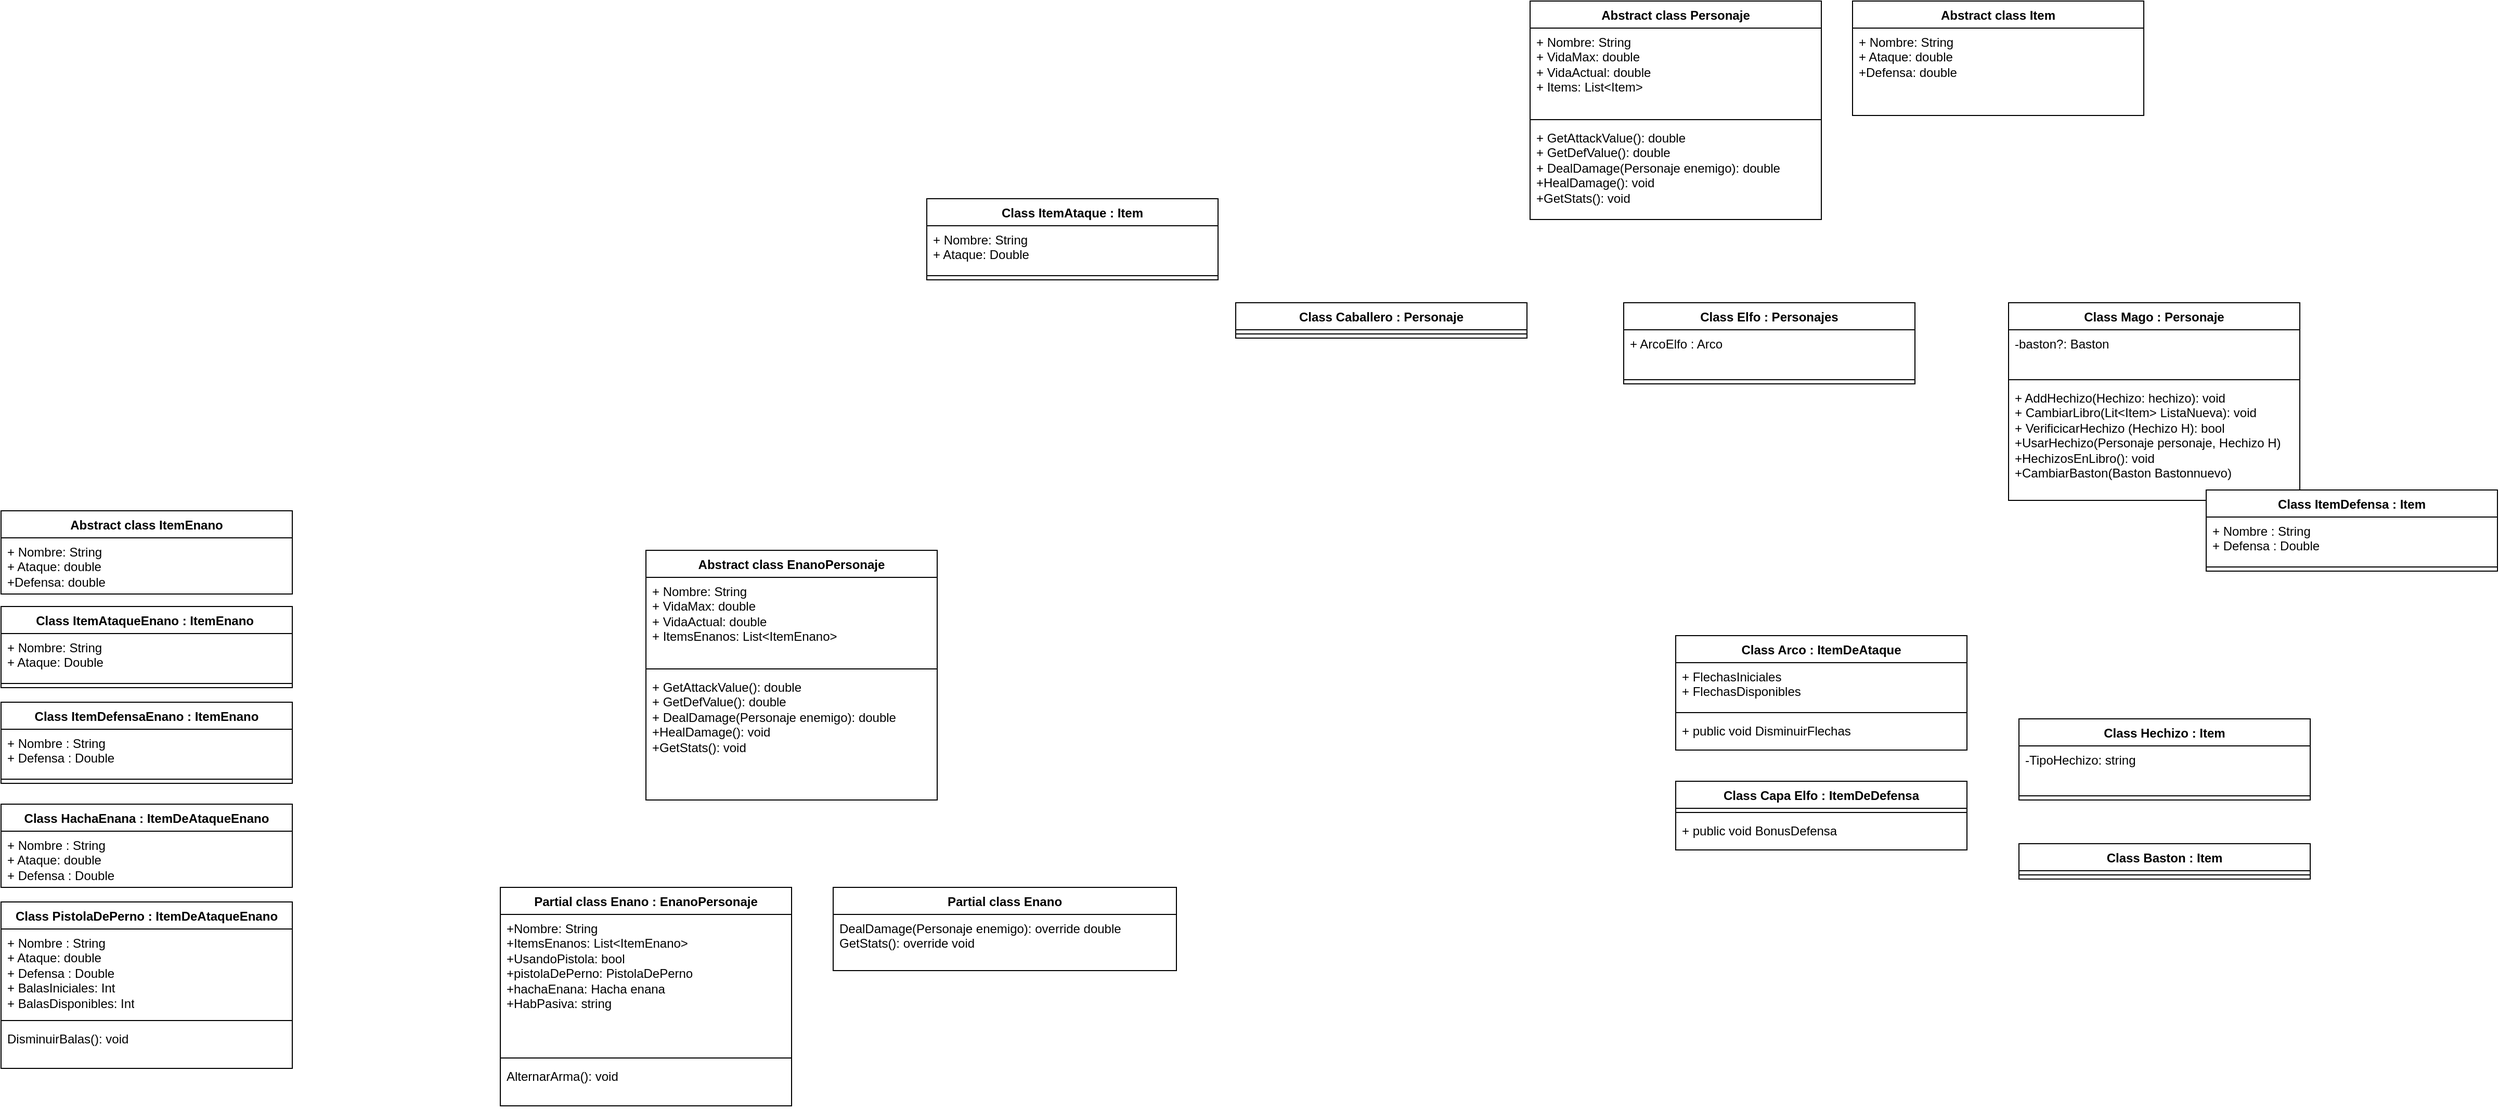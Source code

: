 <mxfile version="22.1.22" type="embed">
  <diagram id="23iRSUPoRavnBvh4doch" name="Page-1">
    <mxGraphModel dx="2427" dy="799" grid="1" gridSize="10" guides="1" tooltips="1" connect="1" arrows="1" fold="1" page="1" pageScale="1" pageWidth="827" pageHeight="1169" math="0" shadow="0">
      <root>
        <mxCell id="0" />
        <mxCell id="1" parent="0" />
        <mxCell id="3" value="Abstract class Personaje" style="swimlane;fontStyle=1;align=center;verticalAlign=top;childLayout=stackLayout;horizontal=1;startSize=26;horizontalStack=0;resizeParent=1;resizeParentMax=0;resizeLast=0;collapsible=1;marginBottom=0;whiteSpace=wrap;html=1;" parent="1" vertex="1">
          <mxGeometry x="-130" y="30" width="280" height="210" as="geometry" />
        </mxCell>
        <mxCell id="4" value="+ Nombre: String&lt;br&gt;+ VidaMax: double&lt;br&gt;+ VidaActual: double&lt;br&gt;+ Items: List&amp;lt;Item&amp;gt;&lt;br&gt;&lt;br&gt;&amp;nbsp;" style="text;strokeColor=none;fillColor=none;align=left;verticalAlign=top;spacingLeft=4;spacingRight=4;overflow=hidden;rotatable=0;points=[[0,0.5],[1,0.5]];portConstraint=eastwest;whiteSpace=wrap;html=1;" parent="3" vertex="1">
          <mxGeometry y="26" width="280" height="84" as="geometry" />
        </mxCell>
        <mxCell id="5" value="" style="line;strokeWidth=1;fillColor=none;align=left;verticalAlign=middle;spacingTop=-1;spacingLeft=3;spacingRight=3;rotatable=0;labelPosition=right;points=[];portConstraint=eastwest;strokeColor=inherit;" parent="3" vertex="1">
          <mxGeometry y="110" width="280" height="8" as="geometry" />
        </mxCell>
        <mxCell id="6" value="+ GetAttackValue(): double&lt;br&gt;+ GetDefValue(): double&lt;br&gt;+ DealDamage(Personaje enemigo): double&lt;br&gt;+HealDamage(): void&lt;br&gt;+GetStats(): void" style="text;strokeColor=none;fillColor=none;align=left;verticalAlign=top;spacingLeft=4;spacingRight=4;overflow=hidden;rotatable=0;points=[[0,0.5],[1,0.5]];portConstraint=eastwest;whiteSpace=wrap;html=1;" parent="3" vertex="1">
          <mxGeometry y="118" width="280" height="92" as="geometry" />
        </mxCell>
        <mxCell id="7" value="Abstract class Item" style="swimlane;fontStyle=1;align=center;verticalAlign=top;childLayout=stackLayout;horizontal=1;startSize=26;horizontalStack=0;resizeParent=1;resizeParentMax=0;resizeLast=0;collapsible=1;marginBottom=0;whiteSpace=wrap;html=1;" parent="1" vertex="1">
          <mxGeometry x="180" y="30" width="280" height="110" as="geometry" />
        </mxCell>
        <mxCell id="8" value="+ Nombre: String&lt;br&gt;+ Ataque: double&lt;br&gt;+Defensa: double&lt;br&gt;&lt;br&gt;&amp;nbsp;" style="text;strokeColor=none;fillColor=none;align=left;verticalAlign=top;spacingLeft=4;spacingRight=4;overflow=hidden;rotatable=0;points=[[0,0.5],[1,0.5]];portConstraint=eastwest;whiteSpace=wrap;html=1;" parent="7" vertex="1">
          <mxGeometry y="26" width="280" height="84" as="geometry" />
        </mxCell>
        <mxCell id="11" value="Class ItemAtaque : Item" style="swimlane;fontStyle=1;align=center;verticalAlign=top;childLayout=stackLayout;horizontal=1;startSize=26;horizontalStack=0;resizeParent=1;resizeParentMax=0;resizeLast=0;collapsible=1;marginBottom=0;whiteSpace=wrap;html=1;" parent="1" vertex="1">
          <mxGeometry x="-710" y="220" width="280" height="78" as="geometry" />
        </mxCell>
        <mxCell id="12" value="+ Nombre: String&lt;br&gt;+ Ataque: Double" style="text;strokeColor=none;fillColor=none;align=left;verticalAlign=top;spacingLeft=4;spacingRight=4;overflow=hidden;rotatable=0;points=[[0,0.5],[1,0.5]];portConstraint=eastwest;whiteSpace=wrap;html=1;" parent="11" vertex="1">
          <mxGeometry y="26" width="280" height="44" as="geometry" />
        </mxCell>
        <mxCell id="13" value="" style="line;strokeWidth=1;fillColor=none;align=left;verticalAlign=middle;spacingTop=-1;spacingLeft=3;spacingRight=3;rotatable=0;labelPosition=right;points=[];portConstraint=eastwest;strokeColor=inherit;" parent="11" vertex="1">
          <mxGeometry y="70" width="280" height="8" as="geometry" />
        </mxCell>
        <mxCell id="19" value="Class Caballero : Personaje" style="swimlane;fontStyle=1;align=center;verticalAlign=top;childLayout=stackLayout;horizontal=1;startSize=26;horizontalStack=0;resizeParent=1;resizeParentMax=0;resizeLast=0;collapsible=1;marginBottom=0;whiteSpace=wrap;html=1;" parent="1" vertex="1">
          <mxGeometry x="-413" y="320" width="280" height="34" as="geometry" />
        </mxCell>
        <mxCell id="21" value="" style="line;strokeWidth=1;fillColor=none;align=left;verticalAlign=middle;spacingTop=-1;spacingLeft=3;spacingRight=3;rotatable=0;labelPosition=right;points=[];portConstraint=eastwest;strokeColor=inherit;" parent="19" vertex="1">
          <mxGeometry y="26" width="280" height="8" as="geometry" />
        </mxCell>
        <mxCell id="24" value="Class Mago : Personaje" style="swimlane;fontStyle=1;align=center;verticalAlign=top;childLayout=stackLayout;horizontal=1;startSize=26;horizontalStack=0;resizeParent=1;resizeParentMax=0;resizeLast=0;collapsible=1;marginBottom=0;whiteSpace=wrap;html=1;" parent="1" vertex="1">
          <mxGeometry x="330" y="320" width="280" height="190" as="geometry" />
        </mxCell>
        <mxCell id="25" value="-baston?: Baston" style="text;strokeColor=none;fillColor=none;align=left;verticalAlign=top;spacingLeft=4;spacingRight=4;overflow=hidden;rotatable=0;points=[[0,0.5],[1,0.5]];portConstraint=eastwest;whiteSpace=wrap;html=1;" parent="24" vertex="1">
          <mxGeometry y="26" width="280" height="44" as="geometry" />
        </mxCell>
        <mxCell id="26" value="" style="line;strokeWidth=1;fillColor=none;align=left;verticalAlign=middle;spacingTop=-1;spacingLeft=3;spacingRight=3;rotatable=0;labelPosition=right;points=[];portConstraint=eastwest;strokeColor=inherit;" parent="24" vertex="1">
          <mxGeometry y="70" width="280" height="8" as="geometry" />
        </mxCell>
        <mxCell id="27" value="+ AddHechizo(Hechizo: hechizo): void&lt;br&gt;+ CambiarLibro(Lit&amp;lt;Item&amp;gt; ListaNueva): void&lt;br&gt;+ VerificicarHechizo (Hechizo H): bool&lt;br&gt;+UsarHechizo(Personaje personaje, Hechizo H)&lt;br&gt;+HechizosEnLibro(): void&lt;br&gt;+CambiarBaston(Baston Bastonnuevo)" style="text;strokeColor=none;fillColor=none;align=left;verticalAlign=top;spacingLeft=4;spacingRight=4;overflow=hidden;rotatable=0;points=[[0,0.5],[1,0.5]];portConstraint=eastwest;whiteSpace=wrap;html=1;" parent="24" vertex="1">
          <mxGeometry y="78" width="280" height="112" as="geometry" />
        </mxCell>
        <mxCell id="28" value="Class Hechizo : Item" style="swimlane;fontStyle=1;align=center;verticalAlign=top;childLayout=stackLayout;horizontal=1;startSize=26;horizontalStack=0;resizeParent=1;resizeParentMax=0;resizeLast=0;collapsible=1;marginBottom=0;whiteSpace=wrap;html=1;" parent="1" vertex="1">
          <mxGeometry x="340" y="720" width="280" height="78" as="geometry" />
        </mxCell>
        <mxCell id="29" value="-TipoHechizo: string" style="text;strokeColor=none;fillColor=none;align=left;verticalAlign=top;spacingLeft=4;spacingRight=4;overflow=hidden;rotatable=0;points=[[0,0.5],[1,0.5]];portConstraint=eastwest;whiteSpace=wrap;html=1;" parent="28" vertex="1">
          <mxGeometry y="26" width="280" height="44" as="geometry" />
        </mxCell>
        <mxCell id="30" value="" style="line;strokeWidth=1;fillColor=none;align=left;verticalAlign=middle;spacingTop=-1;spacingLeft=3;spacingRight=3;rotatable=0;labelPosition=right;points=[];portConstraint=eastwest;strokeColor=inherit;" parent="28" vertex="1">
          <mxGeometry y="70" width="280" height="8" as="geometry" />
        </mxCell>
        <mxCell id="31" value="Class Baston : Item" style="swimlane;fontStyle=1;align=center;verticalAlign=top;childLayout=stackLayout;horizontal=1;startSize=26;horizontalStack=0;resizeParent=1;resizeParentMax=0;resizeLast=0;collapsible=1;marginBottom=0;whiteSpace=wrap;html=1;" parent="1" vertex="1">
          <mxGeometry x="340" y="840" width="280" height="34" as="geometry" />
        </mxCell>
        <mxCell id="33" value="" style="line;strokeWidth=1;fillColor=none;align=left;verticalAlign=middle;spacingTop=-1;spacingLeft=3;spacingRight=3;rotatable=0;labelPosition=right;points=[];portConstraint=eastwest;strokeColor=inherit;" parent="31" vertex="1">
          <mxGeometry y="26" width="280" height="8" as="geometry" />
        </mxCell>
        <mxCell id="34" value="Class Elfo : Personajes" style="swimlane;fontStyle=1;align=center;verticalAlign=top;childLayout=stackLayout;horizontal=1;startSize=26;horizontalStack=0;resizeParent=1;resizeParentMax=0;resizeLast=0;collapsible=1;marginBottom=0;whiteSpace=wrap;html=1;" parent="1" vertex="1">
          <mxGeometry x="-40" y="320" width="280" height="78" as="geometry" />
        </mxCell>
        <mxCell id="35" value="+ ArcoElfo : Arco" style="text;strokeColor=none;fillColor=none;align=left;verticalAlign=top;spacingLeft=4;spacingRight=4;overflow=hidden;rotatable=0;points=[[0,0.5],[1,0.5]];portConstraint=eastwest;whiteSpace=wrap;html=1;" parent="34" vertex="1">
          <mxGeometry y="26" width="280" height="44" as="geometry" />
        </mxCell>
        <mxCell id="36" value="" style="line;strokeWidth=1;fillColor=none;align=left;verticalAlign=middle;spacingTop=-1;spacingLeft=3;spacingRight=3;rotatable=0;labelPosition=right;points=[];portConstraint=eastwest;strokeColor=inherit;" parent="34" vertex="1">
          <mxGeometry y="70" width="280" height="8" as="geometry" />
        </mxCell>
        <mxCell id="49" value="Class Arco : ItemDeAtaque" style="swimlane;fontStyle=1;align=center;verticalAlign=top;childLayout=stackLayout;horizontal=1;startSize=26;horizontalStack=0;resizeParent=1;resizeParentMax=0;resizeLast=0;collapsible=1;marginBottom=0;whiteSpace=wrap;html=1;" parent="1" vertex="1">
          <mxGeometry x="10" y="640" width="280" height="110" as="geometry" />
        </mxCell>
        <mxCell id="50" value="+ FlechasIniciales&lt;br&gt;+ FlechasDisponibles" style="text;strokeColor=none;fillColor=none;align=left;verticalAlign=top;spacingLeft=4;spacingRight=4;overflow=hidden;rotatable=0;points=[[0,0.5],[1,0.5]];portConstraint=eastwest;whiteSpace=wrap;html=1;" parent="49" vertex="1">
          <mxGeometry y="26" width="280" height="44" as="geometry" />
        </mxCell>
        <mxCell id="51" value="" style="line;strokeWidth=1;fillColor=none;align=left;verticalAlign=middle;spacingTop=-1;spacingLeft=3;spacingRight=3;rotatable=0;labelPosition=right;points=[];portConstraint=eastwest;strokeColor=inherit;" parent="49" vertex="1">
          <mxGeometry y="70" width="280" height="8" as="geometry" />
        </mxCell>
        <mxCell id="52" value="+ public void DisminuirFlechas" style="text;strokeColor=none;fillColor=none;align=left;verticalAlign=top;spacingLeft=4;spacingRight=4;overflow=hidden;rotatable=0;points=[[0,0.5],[1,0.5]];portConstraint=eastwest;whiteSpace=wrap;html=1;" parent="49" vertex="1">
          <mxGeometry y="78" width="280" height="32" as="geometry" />
        </mxCell>
        <mxCell id="53" value="Class Capa Elfo : ItemDeDefensa" style="swimlane;fontStyle=1;align=center;verticalAlign=top;childLayout=stackLayout;horizontal=1;startSize=26;horizontalStack=0;resizeParent=1;resizeParentMax=0;resizeLast=0;collapsible=1;marginBottom=0;whiteSpace=wrap;html=1;" parent="1" vertex="1">
          <mxGeometry x="10" y="780" width="280" height="66" as="geometry" />
        </mxCell>
        <mxCell id="55" value="" style="line;strokeWidth=1;fillColor=none;align=left;verticalAlign=middle;spacingTop=-1;spacingLeft=3;spacingRight=3;rotatable=0;labelPosition=right;points=[];portConstraint=eastwest;strokeColor=inherit;" parent="53" vertex="1">
          <mxGeometry y="26" width="280" height="8" as="geometry" />
        </mxCell>
        <mxCell id="56" value="+ public void BonusDefensa" style="text;strokeColor=none;fillColor=none;align=left;verticalAlign=top;spacingLeft=4;spacingRight=4;overflow=hidden;rotatable=0;points=[[0,0.5],[1,0.5]];portConstraint=eastwest;whiteSpace=wrap;html=1;" parent="53" vertex="1">
          <mxGeometry y="34" width="280" height="32" as="geometry" />
        </mxCell>
        <mxCell id="57" value="Class ItemDefensa : Item" style="swimlane;fontStyle=1;align=center;verticalAlign=top;childLayout=stackLayout;horizontal=1;startSize=26;horizontalStack=0;resizeParent=1;resizeParentMax=0;resizeLast=0;collapsible=1;marginBottom=0;whiteSpace=wrap;html=1;" parent="1" vertex="1">
          <mxGeometry x="520" y="500" width="280" height="78" as="geometry" />
        </mxCell>
        <mxCell id="58" value="+ Nombre : String&lt;br&gt;+ Defensa : Double" style="text;strokeColor=none;fillColor=none;align=left;verticalAlign=top;spacingLeft=4;spacingRight=4;overflow=hidden;rotatable=0;points=[[0,0.5],[1,0.5]];portConstraint=eastwest;whiteSpace=wrap;html=1;" parent="57" vertex="1">
          <mxGeometry y="26" width="280" height="44" as="geometry" />
        </mxCell>
        <mxCell id="59" value="" style="line;strokeWidth=1;fillColor=none;align=left;verticalAlign=middle;spacingTop=-1;spacingLeft=3;spacingRight=3;rotatable=0;labelPosition=right;points=[];portConstraint=eastwest;strokeColor=inherit;" parent="57" vertex="1">
          <mxGeometry y="70" width="280" height="8" as="geometry" />
        </mxCell>
        <mxCell id="76" value="Partial class Enano : EnanoPersonaje" style="swimlane;fontStyle=1;align=center;verticalAlign=top;childLayout=stackLayout;horizontal=1;startSize=26;horizontalStack=0;resizeParent=1;resizeParentMax=0;resizeLast=0;collapsible=1;marginBottom=0;whiteSpace=wrap;html=1;" vertex="1" parent="1">
          <mxGeometry x="-1120" y="882" width="280" height="210" as="geometry" />
        </mxCell>
        <mxCell id="77" value="+Nombre: String&lt;br&gt;+ItemsEnanos: List&amp;lt;ItemEnano&amp;gt;&lt;br&gt;+UsandoPistola: bool&lt;br&gt;+pistolaDePerno: PistolaDePerno&lt;br&gt;+hachaEnana: Hacha enana&lt;br&gt;+HabPasiva: string&lt;br&gt;" style="text;strokeColor=none;fillColor=none;align=left;verticalAlign=top;spacingLeft=4;spacingRight=4;overflow=hidden;rotatable=0;points=[[0,0.5],[1,0.5]];portConstraint=eastwest;whiteSpace=wrap;html=1;" vertex="1" parent="76">
          <mxGeometry y="26" width="280" height="134" as="geometry" />
        </mxCell>
        <mxCell id="103" value="" style="line;strokeWidth=1;fillColor=none;align=left;verticalAlign=middle;spacingTop=-1;spacingLeft=3;spacingRight=3;rotatable=0;labelPosition=right;points=[];portConstraint=eastwest;strokeColor=inherit;" vertex="1" parent="76">
          <mxGeometry y="160" width="280" height="8" as="geometry" />
        </mxCell>
        <mxCell id="102" value="AlternarArma(): void" style="text;strokeColor=none;fillColor=none;align=left;verticalAlign=top;spacingLeft=4;spacingRight=4;overflow=hidden;rotatable=0;points=[[0,0.5],[1,0.5]];portConstraint=eastwest;whiteSpace=wrap;html=1;" vertex="1" parent="76">
          <mxGeometry y="168" width="280" height="42" as="geometry" />
        </mxCell>
        <mxCell id="81" value="Abstract class EnanoPersonaje" style="swimlane;fontStyle=1;align=center;verticalAlign=top;childLayout=stackLayout;horizontal=1;startSize=26;horizontalStack=0;resizeParent=1;resizeParentMax=0;resizeLast=0;collapsible=1;marginBottom=0;whiteSpace=wrap;html=1;" vertex="1" parent="1">
          <mxGeometry x="-980" y="558" width="280" height="240" as="geometry" />
        </mxCell>
        <mxCell id="82" value="+ Nombre: String&lt;br&gt;+ VidaMax: double&lt;br&gt;+ VidaActual: double&lt;br&gt;+ ItemsEnanos: List&amp;lt;ItemEnano&amp;gt;&lt;br&gt;&lt;br&gt;&amp;nbsp;" style="text;strokeColor=none;fillColor=none;align=left;verticalAlign=top;spacingLeft=4;spacingRight=4;overflow=hidden;rotatable=0;points=[[0,0.5],[1,0.5]];portConstraint=eastwest;whiteSpace=wrap;html=1;" vertex="1" parent="81">
          <mxGeometry y="26" width="280" height="84" as="geometry" />
        </mxCell>
        <mxCell id="83" value="" style="line;strokeWidth=1;fillColor=none;align=left;verticalAlign=middle;spacingTop=-1;spacingLeft=3;spacingRight=3;rotatable=0;labelPosition=right;points=[];portConstraint=eastwest;strokeColor=inherit;" vertex="1" parent="81">
          <mxGeometry y="110" width="280" height="8" as="geometry" />
        </mxCell>
        <mxCell id="84" value="+ GetAttackValue(): double&lt;br&gt;+ GetDefValue(): double&lt;br&gt;+ DealDamage(Personaje enemigo): double&lt;br&gt;+HealDamage(): void&lt;br&gt;+GetStats(): void" style="text;strokeColor=none;fillColor=none;align=left;verticalAlign=top;spacingLeft=4;spacingRight=4;overflow=hidden;rotatable=0;points=[[0,0.5],[1,0.5]];portConstraint=eastwest;whiteSpace=wrap;html=1;" vertex="1" parent="81">
          <mxGeometry y="118" width="280" height="122" as="geometry" />
        </mxCell>
        <mxCell id="85" value="Partial class Enano" style="swimlane;fontStyle=1;align=center;verticalAlign=top;childLayout=stackLayout;horizontal=1;startSize=26;horizontalStack=0;resizeParent=1;resizeParentMax=0;resizeLast=0;collapsible=1;marginBottom=0;whiteSpace=wrap;html=1;" vertex="1" parent="1">
          <mxGeometry x="-800" y="882" width="330" height="80" as="geometry" />
        </mxCell>
        <mxCell id="86" value="DealDamage(Personaje enemigo): override double&lt;br&gt;GetStats(): override void" style="text;strokeColor=none;fillColor=none;align=left;verticalAlign=top;spacingLeft=4;spacingRight=4;overflow=hidden;rotatable=0;points=[[0,0.5],[1,0.5]];portConstraint=eastwest;whiteSpace=wrap;html=1;" vertex="1" parent="85">
          <mxGeometry y="26" width="330" height="54" as="geometry" />
        </mxCell>
        <mxCell id="89" value="Class ItemAtaqueEnano : ItemEnano&amp;nbsp;" style="swimlane;fontStyle=1;align=center;verticalAlign=top;childLayout=stackLayout;horizontal=1;startSize=26;horizontalStack=0;resizeParent=1;resizeParentMax=0;resizeLast=0;collapsible=1;marginBottom=0;whiteSpace=wrap;html=1;" vertex="1" parent="1">
          <mxGeometry x="-1600" y="612" width="280" height="78" as="geometry" />
        </mxCell>
        <mxCell id="90" value="+ Nombre: String&lt;br&gt;+ Ataque: Double" style="text;strokeColor=none;fillColor=none;align=left;verticalAlign=top;spacingLeft=4;spacingRight=4;overflow=hidden;rotatable=0;points=[[0,0.5],[1,0.5]];portConstraint=eastwest;whiteSpace=wrap;html=1;" vertex="1" parent="89">
          <mxGeometry y="26" width="280" height="44" as="geometry" />
        </mxCell>
        <mxCell id="91" value="" style="line;strokeWidth=1;fillColor=none;align=left;verticalAlign=middle;spacingTop=-1;spacingLeft=3;spacingRight=3;rotatable=0;labelPosition=right;points=[];portConstraint=eastwest;strokeColor=inherit;" vertex="1" parent="89">
          <mxGeometry y="70" width="280" height="8" as="geometry" />
        </mxCell>
        <mxCell id="92" value="Class ItemDefensaEnano : ItemEnano" style="swimlane;fontStyle=1;align=center;verticalAlign=top;childLayout=stackLayout;horizontal=1;startSize=26;horizontalStack=0;resizeParent=1;resizeParentMax=0;resizeLast=0;collapsible=1;marginBottom=0;whiteSpace=wrap;html=1;" vertex="1" parent="1">
          <mxGeometry x="-1600" y="704" width="280" height="78" as="geometry" />
        </mxCell>
        <mxCell id="93" value="+ Nombre : String&lt;br&gt;+ Defensa : Double" style="text;strokeColor=none;fillColor=none;align=left;verticalAlign=top;spacingLeft=4;spacingRight=4;overflow=hidden;rotatable=0;points=[[0,0.5],[1,0.5]];portConstraint=eastwest;whiteSpace=wrap;html=1;" vertex="1" parent="92">
          <mxGeometry y="26" width="280" height="44" as="geometry" />
        </mxCell>
        <mxCell id="94" value="" style="line;strokeWidth=1;fillColor=none;align=left;verticalAlign=middle;spacingTop=-1;spacingLeft=3;spacingRight=3;rotatable=0;labelPosition=right;points=[];portConstraint=eastwest;strokeColor=inherit;" vertex="1" parent="92">
          <mxGeometry y="70" width="280" height="8" as="geometry" />
        </mxCell>
        <mxCell id="95" value="Abstract class ItemEnano" style="swimlane;fontStyle=1;align=center;verticalAlign=top;childLayout=stackLayout;horizontal=1;startSize=26;horizontalStack=0;resizeParent=1;resizeParentMax=0;resizeLast=0;collapsible=1;marginBottom=0;whiteSpace=wrap;html=1;" vertex="1" parent="1">
          <mxGeometry x="-1600" y="520" width="280" height="80" as="geometry" />
        </mxCell>
        <mxCell id="96" value="+ Nombre: String&lt;br&gt;+ Ataque: double&lt;br&gt;+Defensa: double&lt;br&gt;&lt;br&gt;&amp;nbsp;" style="text;strokeColor=none;fillColor=none;align=left;verticalAlign=top;spacingLeft=4;spacingRight=4;overflow=hidden;rotatable=0;points=[[0,0.5],[1,0.5]];portConstraint=eastwest;whiteSpace=wrap;html=1;" vertex="1" parent="95">
          <mxGeometry y="26" width="280" height="54" as="geometry" />
        </mxCell>
        <mxCell id="97" value="Class HachaEnana : ItemDeAtaqueEnano" style="swimlane;fontStyle=1;align=center;verticalAlign=top;childLayout=stackLayout;horizontal=1;startSize=26;horizontalStack=0;resizeParent=1;resizeParentMax=0;resizeLast=0;collapsible=1;marginBottom=0;whiteSpace=wrap;html=1;" vertex="1" parent="1">
          <mxGeometry x="-1600" y="802" width="280" height="80" as="geometry" />
        </mxCell>
        <mxCell id="98" value="+ Nombre : String&lt;br&gt;+ Ataque: double&lt;br&gt;+ Defensa : Double" style="text;strokeColor=none;fillColor=none;align=left;verticalAlign=top;spacingLeft=4;spacingRight=4;overflow=hidden;rotatable=0;points=[[0,0.5],[1,0.5]];portConstraint=eastwest;whiteSpace=wrap;html=1;" vertex="1" parent="97">
          <mxGeometry y="26" width="280" height="54" as="geometry" />
        </mxCell>
        <mxCell id="100" value="Class PistolaDePerno : ItemDeAtaqueEnano" style="swimlane;fontStyle=1;align=center;verticalAlign=top;childLayout=stackLayout;horizontal=1;startSize=26;horizontalStack=0;resizeParent=1;resizeParentMax=0;resizeLast=0;collapsible=1;marginBottom=0;whiteSpace=wrap;html=1;" vertex="1" parent="1">
          <mxGeometry x="-1600" y="896" width="280" height="160" as="geometry" />
        </mxCell>
        <mxCell id="101" value="+ Nombre : String&lt;br&gt;+ Ataque: double&lt;br&gt;+ Defensa : Double&lt;br&gt;+ BalasIniciales: Int&lt;br&gt;+ BalasDisponibles: Int&lt;br&gt;" style="text;strokeColor=none;fillColor=none;align=left;verticalAlign=top;spacingLeft=4;spacingRight=4;overflow=hidden;rotatable=0;points=[[0,0.5],[1,0.5]];portConstraint=eastwest;whiteSpace=wrap;html=1;" vertex="1" parent="100">
          <mxGeometry y="26" width="280" height="84" as="geometry" />
        </mxCell>
        <mxCell id="78" value="" style="line;strokeWidth=1;fillColor=none;align=left;verticalAlign=middle;spacingTop=-1;spacingLeft=3;spacingRight=3;rotatable=0;labelPosition=right;points=[];portConstraint=eastwest;strokeColor=inherit;" vertex="1" parent="100">
          <mxGeometry y="110" width="280" height="8" as="geometry" />
        </mxCell>
        <mxCell id="104" value="DisminuirBalas(): void" style="text;strokeColor=none;fillColor=none;align=left;verticalAlign=top;spacingLeft=4;spacingRight=4;overflow=hidden;rotatable=0;points=[[0,0.5],[1,0.5]];portConstraint=eastwest;whiteSpace=wrap;html=1;" vertex="1" parent="100">
          <mxGeometry y="118" width="280" height="42" as="geometry" />
        </mxCell>
      </root>
    </mxGraphModel>
  </diagram>
</mxfile>
